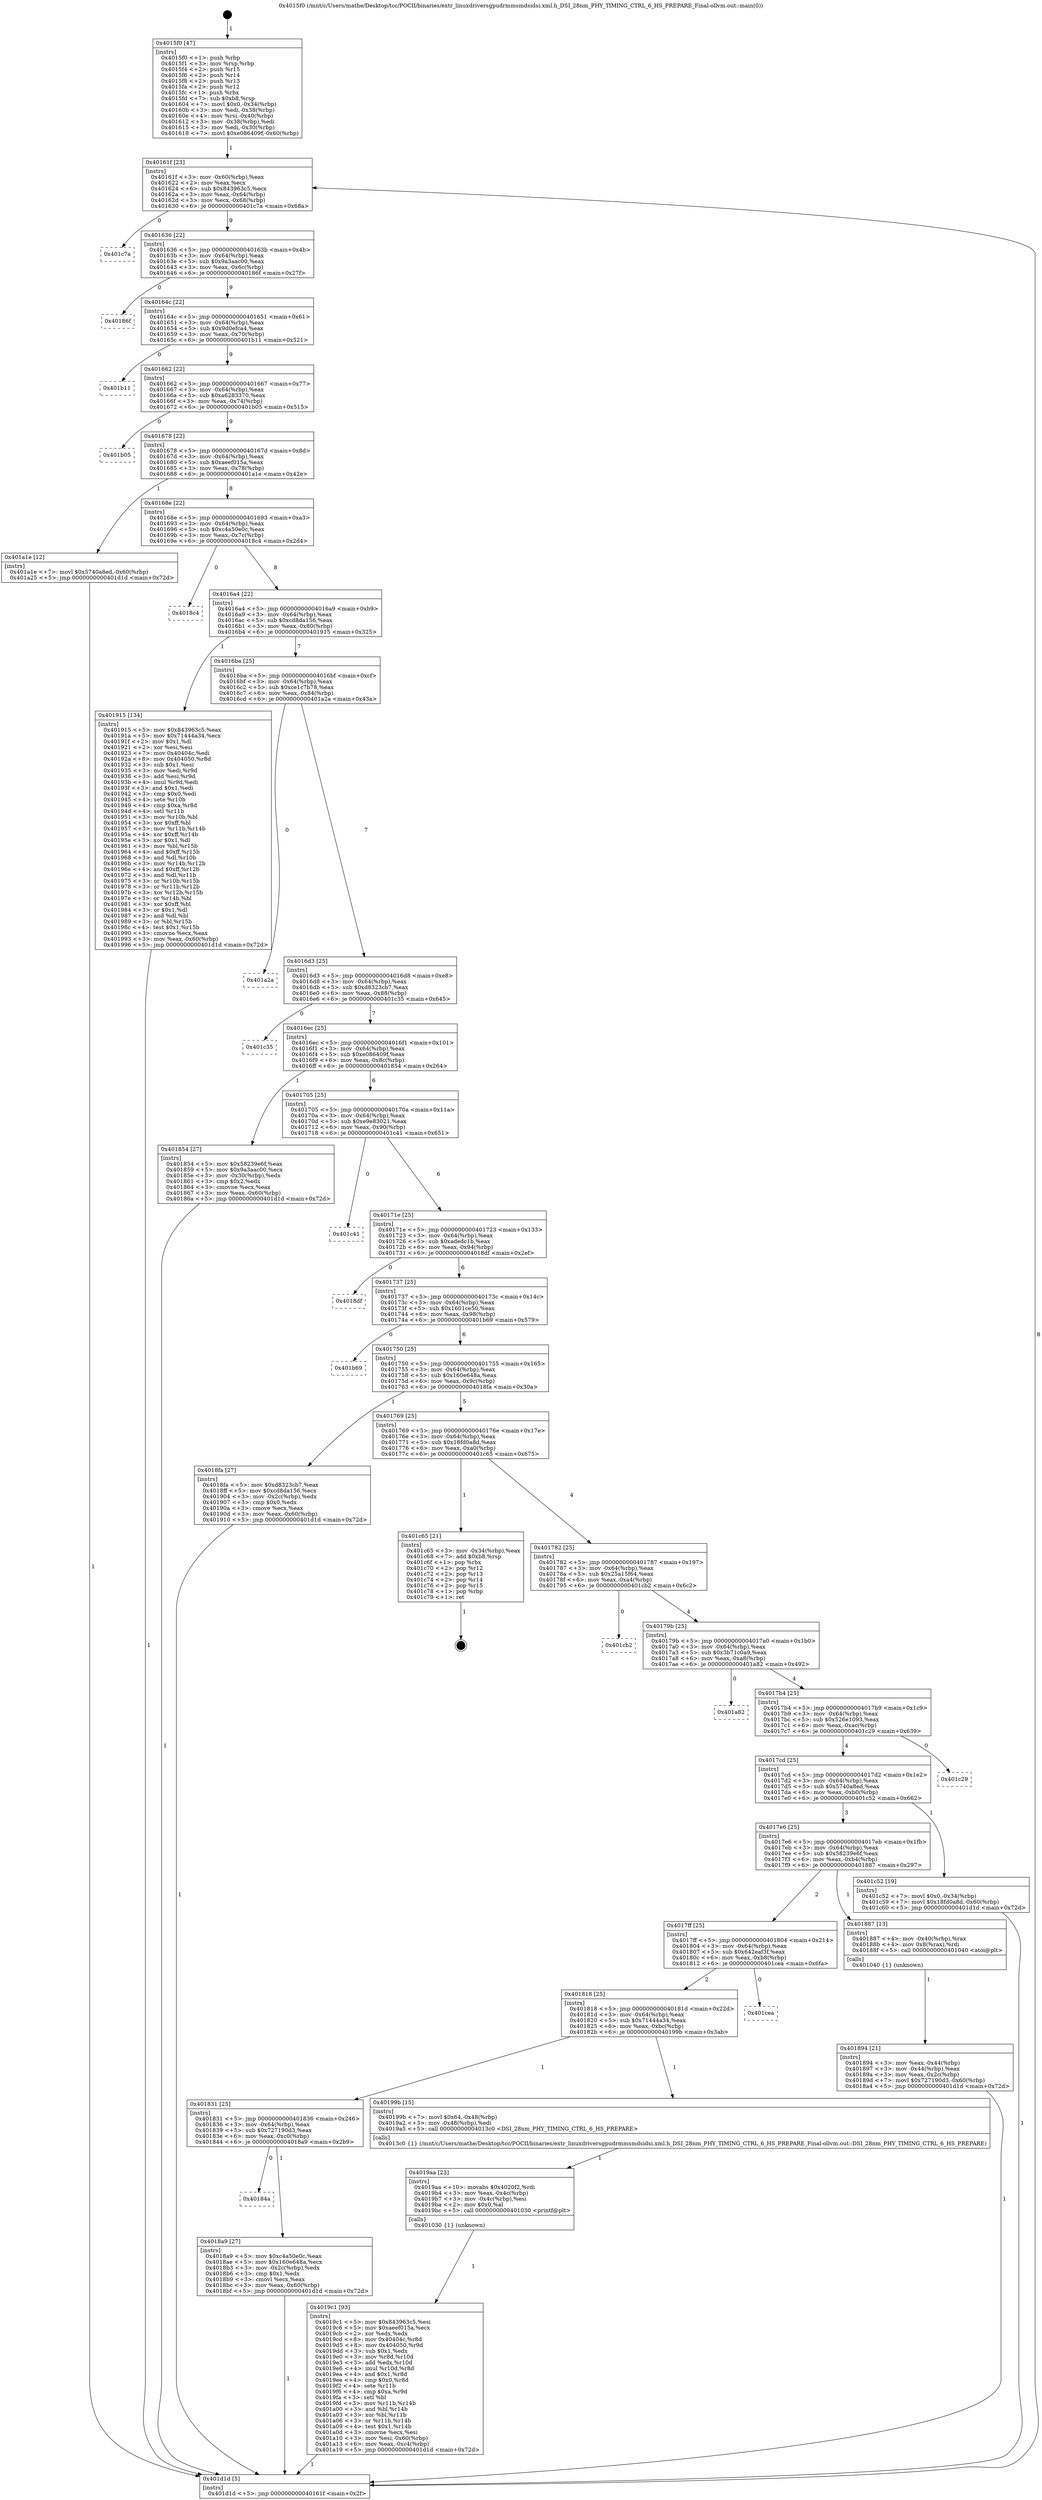 digraph "0x4015f0" {
  label = "0x4015f0 (/mnt/c/Users/mathe/Desktop/tcc/POCII/binaries/extr_linuxdriversgpudrmmsmdsidsi.xml.h_DSI_28nm_PHY_TIMING_CTRL_6_HS_PREPARE_Final-ollvm.out::main(0))"
  labelloc = "t"
  node[shape=record]

  Entry [label="",width=0.3,height=0.3,shape=circle,fillcolor=black,style=filled]
  "0x40161f" [label="{
     0x40161f [23]\l
     | [instrs]\l
     &nbsp;&nbsp;0x40161f \<+3\>: mov -0x60(%rbp),%eax\l
     &nbsp;&nbsp;0x401622 \<+2\>: mov %eax,%ecx\l
     &nbsp;&nbsp;0x401624 \<+6\>: sub $0x843963c5,%ecx\l
     &nbsp;&nbsp;0x40162a \<+3\>: mov %eax,-0x64(%rbp)\l
     &nbsp;&nbsp;0x40162d \<+3\>: mov %ecx,-0x68(%rbp)\l
     &nbsp;&nbsp;0x401630 \<+6\>: je 0000000000401c7a \<main+0x68a\>\l
  }"]
  "0x401c7a" [label="{
     0x401c7a\l
  }", style=dashed]
  "0x401636" [label="{
     0x401636 [22]\l
     | [instrs]\l
     &nbsp;&nbsp;0x401636 \<+5\>: jmp 000000000040163b \<main+0x4b\>\l
     &nbsp;&nbsp;0x40163b \<+3\>: mov -0x64(%rbp),%eax\l
     &nbsp;&nbsp;0x40163e \<+5\>: sub $0x9a3aac00,%eax\l
     &nbsp;&nbsp;0x401643 \<+3\>: mov %eax,-0x6c(%rbp)\l
     &nbsp;&nbsp;0x401646 \<+6\>: je 000000000040186f \<main+0x27f\>\l
  }"]
  Exit [label="",width=0.3,height=0.3,shape=circle,fillcolor=black,style=filled,peripheries=2]
  "0x40186f" [label="{
     0x40186f\l
  }", style=dashed]
  "0x40164c" [label="{
     0x40164c [22]\l
     | [instrs]\l
     &nbsp;&nbsp;0x40164c \<+5\>: jmp 0000000000401651 \<main+0x61\>\l
     &nbsp;&nbsp;0x401651 \<+3\>: mov -0x64(%rbp),%eax\l
     &nbsp;&nbsp;0x401654 \<+5\>: sub $0x9d0efca4,%eax\l
     &nbsp;&nbsp;0x401659 \<+3\>: mov %eax,-0x70(%rbp)\l
     &nbsp;&nbsp;0x40165c \<+6\>: je 0000000000401b11 \<main+0x521\>\l
  }"]
  "0x4019c1" [label="{
     0x4019c1 [93]\l
     | [instrs]\l
     &nbsp;&nbsp;0x4019c1 \<+5\>: mov $0x843963c5,%esi\l
     &nbsp;&nbsp;0x4019c6 \<+5\>: mov $0xaeef015a,%ecx\l
     &nbsp;&nbsp;0x4019cb \<+2\>: xor %edx,%edx\l
     &nbsp;&nbsp;0x4019cd \<+8\>: mov 0x40404c,%r8d\l
     &nbsp;&nbsp;0x4019d5 \<+8\>: mov 0x404050,%r9d\l
     &nbsp;&nbsp;0x4019dd \<+3\>: sub $0x1,%edx\l
     &nbsp;&nbsp;0x4019e0 \<+3\>: mov %r8d,%r10d\l
     &nbsp;&nbsp;0x4019e3 \<+3\>: add %edx,%r10d\l
     &nbsp;&nbsp;0x4019e6 \<+4\>: imul %r10d,%r8d\l
     &nbsp;&nbsp;0x4019ea \<+4\>: and $0x1,%r8d\l
     &nbsp;&nbsp;0x4019ee \<+4\>: cmp $0x0,%r8d\l
     &nbsp;&nbsp;0x4019f2 \<+4\>: sete %r11b\l
     &nbsp;&nbsp;0x4019f6 \<+4\>: cmp $0xa,%r9d\l
     &nbsp;&nbsp;0x4019fa \<+3\>: setl %bl\l
     &nbsp;&nbsp;0x4019fd \<+3\>: mov %r11b,%r14b\l
     &nbsp;&nbsp;0x401a00 \<+3\>: and %bl,%r14b\l
     &nbsp;&nbsp;0x401a03 \<+3\>: xor %bl,%r11b\l
     &nbsp;&nbsp;0x401a06 \<+3\>: or %r11b,%r14b\l
     &nbsp;&nbsp;0x401a09 \<+4\>: test $0x1,%r14b\l
     &nbsp;&nbsp;0x401a0d \<+3\>: cmovne %ecx,%esi\l
     &nbsp;&nbsp;0x401a10 \<+3\>: mov %esi,-0x60(%rbp)\l
     &nbsp;&nbsp;0x401a13 \<+6\>: mov %eax,-0xc4(%rbp)\l
     &nbsp;&nbsp;0x401a19 \<+5\>: jmp 0000000000401d1d \<main+0x72d\>\l
  }"]
  "0x401b11" [label="{
     0x401b11\l
  }", style=dashed]
  "0x401662" [label="{
     0x401662 [22]\l
     | [instrs]\l
     &nbsp;&nbsp;0x401662 \<+5\>: jmp 0000000000401667 \<main+0x77\>\l
     &nbsp;&nbsp;0x401667 \<+3\>: mov -0x64(%rbp),%eax\l
     &nbsp;&nbsp;0x40166a \<+5\>: sub $0xa6283370,%eax\l
     &nbsp;&nbsp;0x40166f \<+3\>: mov %eax,-0x74(%rbp)\l
     &nbsp;&nbsp;0x401672 \<+6\>: je 0000000000401b05 \<main+0x515\>\l
  }"]
  "0x4019aa" [label="{
     0x4019aa [23]\l
     | [instrs]\l
     &nbsp;&nbsp;0x4019aa \<+10\>: movabs $0x4020f2,%rdi\l
     &nbsp;&nbsp;0x4019b4 \<+3\>: mov %eax,-0x4c(%rbp)\l
     &nbsp;&nbsp;0x4019b7 \<+3\>: mov -0x4c(%rbp),%esi\l
     &nbsp;&nbsp;0x4019ba \<+2\>: mov $0x0,%al\l
     &nbsp;&nbsp;0x4019bc \<+5\>: call 0000000000401030 \<printf@plt\>\l
     | [calls]\l
     &nbsp;&nbsp;0x401030 \{1\} (unknown)\l
  }"]
  "0x401b05" [label="{
     0x401b05\l
  }", style=dashed]
  "0x401678" [label="{
     0x401678 [22]\l
     | [instrs]\l
     &nbsp;&nbsp;0x401678 \<+5\>: jmp 000000000040167d \<main+0x8d\>\l
     &nbsp;&nbsp;0x40167d \<+3\>: mov -0x64(%rbp),%eax\l
     &nbsp;&nbsp;0x401680 \<+5\>: sub $0xaeef015a,%eax\l
     &nbsp;&nbsp;0x401685 \<+3\>: mov %eax,-0x78(%rbp)\l
     &nbsp;&nbsp;0x401688 \<+6\>: je 0000000000401a1e \<main+0x42e\>\l
  }"]
  "0x40184a" [label="{
     0x40184a\l
  }", style=dashed]
  "0x401a1e" [label="{
     0x401a1e [12]\l
     | [instrs]\l
     &nbsp;&nbsp;0x401a1e \<+7\>: movl $0x5740a8ed,-0x60(%rbp)\l
     &nbsp;&nbsp;0x401a25 \<+5\>: jmp 0000000000401d1d \<main+0x72d\>\l
  }"]
  "0x40168e" [label="{
     0x40168e [22]\l
     | [instrs]\l
     &nbsp;&nbsp;0x40168e \<+5\>: jmp 0000000000401693 \<main+0xa3\>\l
     &nbsp;&nbsp;0x401693 \<+3\>: mov -0x64(%rbp),%eax\l
     &nbsp;&nbsp;0x401696 \<+5\>: sub $0xc4a50e0c,%eax\l
     &nbsp;&nbsp;0x40169b \<+3\>: mov %eax,-0x7c(%rbp)\l
     &nbsp;&nbsp;0x40169e \<+6\>: je 00000000004018c4 \<main+0x2d4\>\l
  }"]
  "0x4018a9" [label="{
     0x4018a9 [27]\l
     | [instrs]\l
     &nbsp;&nbsp;0x4018a9 \<+5\>: mov $0xc4a50e0c,%eax\l
     &nbsp;&nbsp;0x4018ae \<+5\>: mov $0x160e648a,%ecx\l
     &nbsp;&nbsp;0x4018b3 \<+3\>: mov -0x2c(%rbp),%edx\l
     &nbsp;&nbsp;0x4018b6 \<+3\>: cmp $0x1,%edx\l
     &nbsp;&nbsp;0x4018b9 \<+3\>: cmovl %ecx,%eax\l
     &nbsp;&nbsp;0x4018bc \<+3\>: mov %eax,-0x60(%rbp)\l
     &nbsp;&nbsp;0x4018bf \<+5\>: jmp 0000000000401d1d \<main+0x72d\>\l
  }"]
  "0x4018c4" [label="{
     0x4018c4\l
  }", style=dashed]
  "0x4016a4" [label="{
     0x4016a4 [22]\l
     | [instrs]\l
     &nbsp;&nbsp;0x4016a4 \<+5\>: jmp 00000000004016a9 \<main+0xb9\>\l
     &nbsp;&nbsp;0x4016a9 \<+3\>: mov -0x64(%rbp),%eax\l
     &nbsp;&nbsp;0x4016ac \<+5\>: sub $0xcd8da156,%eax\l
     &nbsp;&nbsp;0x4016b1 \<+3\>: mov %eax,-0x80(%rbp)\l
     &nbsp;&nbsp;0x4016b4 \<+6\>: je 0000000000401915 \<main+0x325\>\l
  }"]
  "0x401831" [label="{
     0x401831 [25]\l
     | [instrs]\l
     &nbsp;&nbsp;0x401831 \<+5\>: jmp 0000000000401836 \<main+0x246\>\l
     &nbsp;&nbsp;0x401836 \<+3\>: mov -0x64(%rbp),%eax\l
     &nbsp;&nbsp;0x401839 \<+5\>: sub $0x727190d3,%eax\l
     &nbsp;&nbsp;0x40183e \<+6\>: mov %eax,-0xc0(%rbp)\l
     &nbsp;&nbsp;0x401844 \<+6\>: je 00000000004018a9 \<main+0x2b9\>\l
  }"]
  "0x401915" [label="{
     0x401915 [134]\l
     | [instrs]\l
     &nbsp;&nbsp;0x401915 \<+5\>: mov $0x843963c5,%eax\l
     &nbsp;&nbsp;0x40191a \<+5\>: mov $0x71444a34,%ecx\l
     &nbsp;&nbsp;0x40191f \<+2\>: mov $0x1,%dl\l
     &nbsp;&nbsp;0x401921 \<+2\>: xor %esi,%esi\l
     &nbsp;&nbsp;0x401923 \<+7\>: mov 0x40404c,%edi\l
     &nbsp;&nbsp;0x40192a \<+8\>: mov 0x404050,%r8d\l
     &nbsp;&nbsp;0x401932 \<+3\>: sub $0x1,%esi\l
     &nbsp;&nbsp;0x401935 \<+3\>: mov %edi,%r9d\l
     &nbsp;&nbsp;0x401938 \<+3\>: add %esi,%r9d\l
     &nbsp;&nbsp;0x40193b \<+4\>: imul %r9d,%edi\l
     &nbsp;&nbsp;0x40193f \<+3\>: and $0x1,%edi\l
     &nbsp;&nbsp;0x401942 \<+3\>: cmp $0x0,%edi\l
     &nbsp;&nbsp;0x401945 \<+4\>: sete %r10b\l
     &nbsp;&nbsp;0x401949 \<+4\>: cmp $0xa,%r8d\l
     &nbsp;&nbsp;0x40194d \<+4\>: setl %r11b\l
     &nbsp;&nbsp;0x401951 \<+3\>: mov %r10b,%bl\l
     &nbsp;&nbsp;0x401954 \<+3\>: xor $0xff,%bl\l
     &nbsp;&nbsp;0x401957 \<+3\>: mov %r11b,%r14b\l
     &nbsp;&nbsp;0x40195a \<+4\>: xor $0xff,%r14b\l
     &nbsp;&nbsp;0x40195e \<+3\>: xor $0x1,%dl\l
     &nbsp;&nbsp;0x401961 \<+3\>: mov %bl,%r15b\l
     &nbsp;&nbsp;0x401964 \<+4\>: and $0xff,%r15b\l
     &nbsp;&nbsp;0x401968 \<+3\>: and %dl,%r10b\l
     &nbsp;&nbsp;0x40196b \<+3\>: mov %r14b,%r12b\l
     &nbsp;&nbsp;0x40196e \<+4\>: and $0xff,%r12b\l
     &nbsp;&nbsp;0x401972 \<+3\>: and %dl,%r11b\l
     &nbsp;&nbsp;0x401975 \<+3\>: or %r10b,%r15b\l
     &nbsp;&nbsp;0x401978 \<+3\>: or %r11b,%r12b\l
     &nbsp;&nbsp;0x40197b \<+3\>: xor %r12b,%r15b\l
     &nbsp;&nbsp;0x40197e \<+3\>: or %r14b,%bl\l
     &nbsp;&nbsp;0x401981 \<+3\>: xor $0xff,%bl\l
     &nbsp;&nbsp;0x401984 \<+3\>: or $0x1,%dl\l
     &nbsp;&nbsp;0x401987 \<+2\>: and %dl,%bl\l
     &nbsp;&nbsp;0x401989 \<+3\>: or %bl,%r15b\l
     &nbsp;&nbsp;0x40198c \<+4\>: test $0x1,%r15b\l
     &nbsp;&nbsp;0x401990 \<+3\>: cmovne %ecx,%eax\l
     &nbsp;&nbsp;0x401993 \<+3\>: mov %eax,-0x60(%rbp)\l
     &nbsp;&nbsp;0x401996 \<+5\>: jmp 0000000000401d1d \<main+0x72d\>\l
  }"]
  "0x4016ba" [label="{
     0x4016ba [25]\l
     | [instrs]\l
     &nbsp;&nbsp;0x4016ba \<+5\>: jmp 00000000004016bf \<main+0xcf\>\l
     &nbsp;&nbsp;0x4016bf \<+3\>: mov -0x64(%rbp),%eax\l
     &nbsp;&nbsp;0x4016c2 \<+5\>: sub $0xce1c7b78,%eax\l
     &nbsp;&nbsp;0x4016c7 \<+6\>: mov %eax,-0x84(%rbp)\l
     &nbsp;&nbsp;0x4016cd \<+6\>: je 0000000000401a2a \<main+0x43a\>\l
  }"]
  "0x40199b" [label="{
     0x40199b [15]\l
     | [instrs]\l
     &nbsp;&nbsp;0x40199b \<+7\>: movl $0x64,-0x48(%rbp)\l
     &nbsp;&nbsp;0x4019a2 \<+3\>: mov -0x48(%rbp),%edi\l
     &nbsp;&nbsp;0x4019a5 \<+5\>: call 00000000004013c0 \<DSI_28nm_PHY_TIMING_CTRL_6_HS_PREPARE\>\l
     | [calls]\l
     &nbsp;&nbsp;0x4013c0 \{1\} (/mnt/c/Users/mathe/Desktop/tcc/POCII/binaries/extr_linuxdriversgpudrmmsmdsidsi.xml.h_DSI_28nm_PHY_TIMING_CTRL_6_HS_PREPARE_Final-ollvm.out::DSI_28nm_PHY_TIMING_CTRL_6_HS_PREPARE)\l
  }"]
  "0x401a2a" [label="{
     0x401a2a\l
  }", style=dashed]
  "0x4016d3" [label="{
     0x4016d3 [25]\l
     | [instrs]\l
     &nbsp;&nbsp;0x4016d3 \<+5\>: jmp 00000000004016d8 \<main+0xe8\>\l
     &nbsp;&nbsp;0x4016d8 \<+3\>: mov -0x64(%rbp),%eax\l
     &nbsp;&nbsp;0x4016db \<+5\>: sub $0xd8323cb7,%eax\l
     &nbsp;&nbsp;0x4016e0 \<+6\>: mov %eax,-0x88(%rbp)\l
     &nbsp;&nbsp;0x4016e6 \<+6\>: je 0000000000401c35 \<main+0x645\>\l
  }"]
  "0x401818" [label="{
     0x401818 [25]\l
     | [instrs]\l
     &nbsp;&nbsp;0x401818 \<+5\>: jmp 000000000040181d \<main+0x22d\>\l
     &nbsp;&nbsp;0x40181d \<+3\>: mov -0x64(%rbp),%eax\l
     &nbsp;&nbsp;0x401820 \<+5\>: sub $0x71444a34,%eax\l
     &nbsp;&nbsp;0x401825 \<+6\>: mov %eax,-0xbc(%rbp)\l
     &nbsp;&nbsp;0x40182b \<+6\>: je 000000000040199b \<main+0x3ab\>\l
  }"]
  "0x401c35" [label="{
     0x401c35\l
  }", style=dashed]
  "0x4016ec" [label="{
     0x4016ec [25]\l
     | [instrs]\l
     &nbsp;&nbsp;0x4016ec \<+5\>: jmp 00000000004016f1 \<main+0x101\>\l
     &nbsp;&nbsp;0x4016f1 \<+3\>: mov -0x64(%rbp),%eax\l
     &nbsp;&nbsp;0x4016f4 \<+5\>: sub $0xe086409f,%eax\l
     &nbsp;&nbsp;0x4016f9 \<+6\>: mov %eax,-0x8c(%rbp)\l
     &nbsp;&nbsp;0x4016ff \<+6\>: je 0000000000401854 \<main+0x264\>\l
  }"]
  "0x401cea" [label="{
     0x401cea\l
  }", style=dashed]
  "0x401854" [label="{
     0x401854 [27]\l
     | [instrs]\l
     &nbsp;&nbsp;0x401854 \<+5\>: mov $0x58239e6f,%eax\l
     &nbsp;&nbsp;0x401859 \<+5\>: mov $0x9a3aac00,%ecx\l
     &nbsp;&nbsp;0x40185e \<+3\>: mov -0x30(%rbp),%edx\l
     &nbsp;&nbsp;0x401861 \<+3\>: cmp $0x2,%edx\l
     &nbsp;&nbsp;0x401864 \<+3\>: cmovne %ecx,%eax\l
     &nbsp;&nbsp;0x401867 \<+3\>: mov %eax,-0x60(%rbp)\l
     &nbsp;&nbsp;0x40186a \<+5\>: jmp 0000000000401d1d \<main+0x72d\>\l
  }"]
  "0x401705" [label="{
     0x401705 [25]\l
     | [instrs]\l
     &nbsp;&nbsp;0x401705 \<+5\>: jmp 000000000040170a \<main+0x11a\>\l
     &nbsp;&nbsp;0x40170a \<+3\>: mov -0x64(%rbp),%eax\l
     &nbsp;&nbsp;0x40170d \<+5\>: sub $0xe9e83021,%eax\l
     &nbsp;&nbsp;0x401712 \<+6\>: mov %eax,-0x90(%rbp)\l
     &nbsp;&nbsp;0x401718 \<+6\>: je 0000000000401c41 \<main+0x651\>\l
  }"]
  "0x401d1d" [label="{
     0x401d1d [5]\l
     | [instrs]\l
     &nbsp;&nbsp;0x401d1d \<+5\>: jmp 000000000040161f \<main+0x2f\>\l
  }"]
  "0x4015f0" [label="{
     0x4015f0 [47]\l
     | [instrs]\l
     &nbsp;&nbsp;0x4015f0 \<+1\>: push %rbp\l
     &nbsp;&nbsp;0x4015f1 \<+3\>: mov %rsp,%rbp\l
     &nbsp;&nbsp;0x4015f4 \<+2\>: push %r15\l
     &nbsp;&nbsp;0x4015f6 \<+2\>: push %r14\l
     &nbsp;&nbsp;0x4015f8 \<+2\>: push %r13\l
     &nbsp;&nbsp;0x4015fa \<+2\>: push %r12\l
     &nbsp;&nbsp;0x4015fc \<+1\>: push %rbx\l
     &nbsp;&nbsp;0x4015fd \<+7\>: sub $0xb8,%rsp\l
     &nbsp;&nbsp;0x401604 \<+7\>: movl $0x0,-0x34(%rbp)\l
     &nbsp;&nbsp;0x40160b \<+3\>: mov %edi,-0x38(%rbp)\l
     &nbsp;&nbsp;0x40160e \<+4\>: mov %rsi,-0x40(%rbp)\l
     &nbsp;&nbsp;0x401612 \<+3\>: mov -0x38(%rbp),%edi\l
     &nbsp;&nbsp;0x401615 \<+3\>: mov %edi,-0x30(%rbp)\l
     &nbsp;&nbsp;0x401618 \<+7\>: movl $0xe086409f,-0x60(%rbp)\l
  }"]
  "0x401894" [label="{
     0x401894 [21]\l
     | [instrs]\l
     &nbsp;&nbsp;0x401894 \<+3\>: mov %eax,-0x44(%rbp)\l
     &nbsp;&nbsp;0x401897 \<+3\>: mov -0x44(%rbp),%eax\l
     &nbsp;&nbsp;0x40189a \<+3\>: mov %eax,-0x2c(%rbp)\l
     &nbsp;&nbsp;0x40189d \<+7\>: movl $0x727190d3,-0x60(%rbp)\l
     &nbsp;&nbsp;0x4018a4 \<+5\>: jmp 0000000000401d1d \<main+0x72d\>\l
  }"]
  "0x401c41" [label="{
     0x401c41\l
  }", style=dashed]
  "0x40171e" [label="{
     0x40171e [25]\l
     | [instrs]\l
     &nbsp;&nbsp;0x40171e \<+5\>: jmp 0000000000401723 \<main+0x133\>\l
     &nbsp;&nbsp;0x401723 \<+3\>: mov -0x64(%rbp),%eax\l
     &nbsp;&nbsp;0x401726 \<+5\>: sub $0xadedc1b,%eax\l
     &nbsp;&nbsp;0x40172b \<+6\>: mov %eax,-0x94(%rbp)\l
     &nbsp;&nbsp;0x401731 \<+6\>: je 00000000004018df \<main+0x2ef\>\l
  }"]
  "0x4017ff" [label="{
     0x4017ff [25]\l
     | [instrs]\l
     &nbsp;&nbsp;0x4017ff \<+5\>: jmp 0000000000401804 \<main+0x214\>\l
     &nbsp;&nbsp;0x401804 \<+3\>: mov -0x64(%rbp),%eax\l
     &nbsp;&nbsp;0x401807 \<+5\>: sub $0x642eaf3f,%eax\l
     &nbsp;&nbsp;0x40180c \<+6\>: mov %eax,-0xb8(%rbp)\l
     &nbsp;&nbsp;0x401812 \<+6\>: je 0000000000401cea \<main+0x6fa\>\l
  }"]
  "0x4018df" [label="{
     0x4018df\l
  }", style=dashed]
  "0x401737" [label="{
     0x401737 [25]\l
     | [instrs]\l
     &nbsp;&nbsp;0x401737 \<+5\>: jmp 000000000040173c \<main+0x14c\>\l
     &nbsp;&nbsp;0x40173c \<+3\>: mov -0x64(%rbp),%eax\l
     &nbsp;&nbsp;0x40173f \<+5\>: sub $0x1601ce50,%eax\l
     &nbsp;&nbsp;0x401744 \<+6\>: mov %eax,-0x98(%rbp)\l
     &nbsp;&nbsp;0x40174a \<+6\>: je 0000000000401b69 \<main+0x579\>\l
  }"]
  "0x401887" [label="{
     0x401887 [13]\l
     | [instrs]\l
     &nbsp;&nbsp;0x401887 \<+4\>: mov -0x40(%rbp),%rax\l
     &nbsp;&nbsp;0x40188b \<+4\>: mov 0x8(%rax),%rdi\l
     &nbsp;&nbsp;0x40188f \<+5\>: call 0000000000401040 \<atoi@plt\>\l
     | [calls]\l
     &nbsp;&nbsp;0x401040 \{1\} (unknown)\l
  }"]
  "0x401b69" [label="{
     0x401b69\l
  }", style=dashed]
  "0x401750" [label="{
     0x401750 [25]\l
     | [instrs]\l
     &nbsp;&nbsp;0x401750 \<+5\>: jmp 0000000000401755 \<main+0x165\>\l
     &nbsp;&nbsp;0x401755 \<+3\>: mov -0x64(%rbp),%eax\l
     &nbsp;&nbsp;0x401758 \<+5\>: sub $0x160e648a,%eax\l
     &nbsp;&nbsp;0x40175d \<+6\>: mov %eax,-0x9c(%rbp)\l
     &nbsp;&nbsp;0x401763 \<+6\>: je 00000000004018fa \<main+0x30a\>\l
  }"]
  "0x4017e6" [label="{
     0x4017e6 [25]\l
     | [instrs]\l
     &nbsp;&nbsp;0x4017e6 \<+5\>: jmp 00000000004017eb \<main+0x1fb\>\l
     &nbsp;&nbsp;0x4017eb \<+3\>: mov -0x64(%rbp),%eax\l
     &nbsp;&nbsp;0x4017ee \<+5\>: sub $0x58239e6f,%eax\l
     &nbsp;&nbsp;0x4017f3 \<+6\>: mov %eax,-0xb4(%rbp)\l
     &nbsp;&nbsp;0x4017f9 \<+6\>: je 0000000000401887 \<main+0x297\>\l
  }"]
  "0x4018fa" [label="{
     0x4018fa [27]\l
     | [instrs]\l
     &nbsp;&nbsp;0x4018fa \<+5\>: mov $0xd8323cb7,%eax\l
     &nbsp;&nbsp;0x4018ff \<+5\>: mov $0xcd8da156,%ecx\l
     &nbsp;&nbsp;0x401904 \<+3\>: mov -0x2c(%rbp),%edx\l
     &nbsp;&nbsp;0x401907 \<+3\>: cmp $0x0,%edx\l
     &nbsp;&nbsp;0x40190a \<+3\>: cmove %ecx,%eax\l
     &nbsp;&nbsp;0x40190d \<+3\>: mov %eax,-0x60(%rbp)\l
     &nbsp;&nbsp;0x401910 \<+5\>: jmp 0000000000401d1d \<main+0x72d\>\l
  }"]
  "0x401769" [label="{
     0x401769 [25]\l
     | [instrs]\l
     &nbsp;&nbsp;0x401769 \<+5\>: jmp 000000000040176e \<main+0x17e\>\l
     &nbsp;&nbsp;0x40176e \<+3\>: mov -0x64(%rbp),%eax\l
     &nbsp;&nbsp;0x401771 \<+5\>: sub $0x18fd0a8d,%eax\l
     &nbsp;&nbsp;0x401776 \<+6\>: mov %eax,-0xa0(%rbp)\l
     &nbsp;&nbsp;0x40177c \<+6\>: je 0000000000401c65 \<main+0x675\>\l
  }"]
  "0x401c52" [label="{
     0x401c52 [19]\l
     | [instrs]\l
     &nbsp;&nbsp;0x401c52 \<+7\>: movl $0x0,-0x34(%rbp)\l
     &nbsp;&nbsp;0x401c59 \<+7\>: movl $0x18fd0a8d,-0x60(%rbp)\l
     &nbsp;&nbsp;0x401c60 \<+5\>: jmp 0000000000401d1d \<main+0x72d\>\l
  }"]
  "0x401c65" [label="{
     0x401c65 [21]\l
     | [instrs]\l
     &nbsp;&nbsp;0x401c65 \<+3\>: mov -0x34(%rbp),%eax\l
     &nbsp;&nbsp;0x401c68 \<+7\>: add $0xb8,%rsp\l
     &nbsp;&nbsp;0x401c6f \<+1\>: pop %rbx\l
     &nbsp;&nbsp;0x401c70 \<+2\>: pop %r12\l
     &nbsp;&nbsp;0x401c72 \<+2\>: pop %r13\l
     &nbsp;&nbsp;0x401c74 \<+2\>: pop %r14\l
     &nbsp;&nbsp;0x401c76 \<+2\>: pop %r15\l
     &nbsp;&nbsp;0x401c78 \<+1\>: pop %rbp\l
     &nbsp;&nbsp;0x401c79 \<+1\>: ret\l
  }"]
  "0x401782" [label="{
     0x401782 [25]\l
     | [instrs]\l
     &nbsp;&nbsp;0x401782 \<+5\>: jmp 0000000000401787 \<main+0x197\>\l
     &nbsp;&nbsp;0x401787 \<+3\>: mov -0x64(%rbp),%eax\l
     &nbsp;&nbsp;0x40178a \<+5\>: sub $0x25a15f64,%eax\l
     &nbsp;&nbsp;0x40178f \<+6\>: mov %eax,-0xa4(%rbp)\l
     &nbsp;&nbsp;0x401795 \<+6\>: je 0000000000401cb2 \<main+0x6c2\>\l
  }"]
  "0x4017cd" [label="{
     0x4017cd [25]\l
     | [instrs]\l
     &nbsp;&nbsp;0x4017cd \<+5\>: jmp 00000000004017d2 \<main+0x1e2\>\l
     &nbsp;&nbsp;0x4017d2 \<+3\>: mov -0x64(%rbp),%eax\l
     &nbsp;&nbsp;0x4017d5 \<+5\>: sub $0x5740a8ed,%eax\l
     &nbsp;&nbsp;0x4017da \<+6\>: mov %eax,-0xb0(%rbp)\l
     &nbsp;&nbsp;0x4017e0 \<+6\>: je 0000000000401c52 \<main+0x662\>\l
  }"]
  "0x401cb2" [label="{
     0x401cb2\l
  }", style=dashed]
  "0x40179b" [label="{
     0x40179b [25]\l
     | [instrs]\l
     &nbsp;&nbsp;0x40179b \<+5\>: jmp 00000000004017a0 \<main+0x1b0\>\l
     &nbsp;&nbsp;0x4017a0 \<+3\>: mov -0x64(%rbp),%eax\l
     &nbsp;&nbsp;0x4017a3 \<+5\>: sub $0x3b71c0a9,%eax\l
     &nbsp;&nbsp;0x4017a8 \<+6\>: mov %eax,-0xa8(%rbp)\l
     &nbsp;&nbsp;0x4017ae \<+6\>: je 0000000000401a82 \<main+0x492\>\l
  }"]
  "0x401c29" [label="{
     0x401c29\l
  }", style=dashed]
  "0x401a82" [label="{
     0x401a82\l
  }", style=dashed]
  "0x4017b4" [label="{
     0x4017b4 [25]\l
     | [instrs]\l
     &nbsp;&nbsp;0x4017b4 \<+5\>: jmp 00000000004017b9 \<main+0x1c9\>\l
     &nbsp;&nbsp;0x4017b9 \<+3\>: mov -0x64(%rbp),%eax\l
     &nbsp;&nbsp;0x4017bc \<+5\>: sub $0x526e1093,%eax\l
     &nbsp;&nbsp;0x4017c1 \<+6\>: mov %eax,-0xac(%rbp)\l
     &nbsp;&nbsp;0x4017c7 \<+6\>: je 0000000000401c29 \<main+0x639\>\l
  }"]
  Entry -> "0x4015f0" [label=" 1"]
  "0x40161f" -> "0x401c7a" [label=" 0"]
  "0x40161f" -> "0x401636" [label=" 9"]
  "0x401c65" -> Exit [label=" 1"]
  "0x401636" -> "0x40186f" [label=" 0"]
  "0x401636" -> "0x40164c" [label=" 9"]
  "0x401c52" -> "0x401d1d" [label=" 1"]
  "0x40164c" -> "0x401b11" [label=" 0"]
  "0x40164c" -> "0x401662" [label=" 9"]
  "0x401a1e" -> "0x401d1d" [label=" 1"]
  "0x401662" -> "0x401b05" [label=" 0"]
  "0x401662" -> "0x401678" [label=" 9"]
  "0x4019c1" -> "0x401d1d" [label=" 1"]
  "0x401678" -> "0x401a1e" [label=" 1"]
  "0x401678" -> "0x40168e" [label=" 8"]
  "0x4019aa" -> "0x4019c1" [label=" 1"]
  "0x40168e" -> "0x4018c4" [label=" 0"]
  "0x40168e" -> "0x4016a4" [label=" 8"]
  "0x40199b" -> "0x4019aa" [label=" 1"]
  "0x4016a4" -> "0x401915" [label=" 1"]
  "0x4016a4" -> "0x4016ba" [label=" 7"]
  "0x4018fa" -> "0x401d1d" [label=" 1"]
  "0x4016ba" -> "0x401a2a" [label=" 0"]
  "0x4016ba" -> "0x4016d3" [label=" 7"]
  "0x4018a9" -> "0x401d1d" [label=" 1"]
  "0x4016d3" -> "0x401c35" [label=" 0"]
  "0x4016d3" -> "0x4016ec" [label=" 7"]
  "0x401831" -> "0x4018a9" [label=" 1"]
  "0x4016ec" -> "0x401854" [label=" 1"]
  "0x4016ec" -> "0x401705" [label=" 6"]
  "0x401854" -> "0x401d1d" [label=" 1"]
  "0x4015f0" -> "0x40161f" [label=" 1"]
  "0x401d1d" -> "0x40161f" [label=" 8"]
  "0x401915" -> "0x401d1d" [label=" 1"]
  "0x401705" -> "0x401c41" [label=" 0"]
  "0x401705" -> "0x40171e" [label=" 6"]
  "0x401818" -> "0x40199b" [label=" 1"]
  "0x40171e" -> "0x4018df" [label=" 0"]
  "0x40171e" -> "0x401737" [label=" 6"]
  "0x401831" -> "0x40184a" [label=" 0"]
  "0x401737" -> "0x401b69" [label=" 0"]
  "0x401737" -> "0x401750" [label=" 6"]
  "0x4017ff" -> "0x401818" [label=" 2"]
  "0x401750" -> "0x4018fa" [label=" 1"]
  "0x401750" -> "0x401769" [label=" 5"]
  "0x401818" -> "0x401831" [label=" 1"]
  "0x401769" -> "0x401c65" [label=" 1"]
  "0x401769" -> "0x401782" [label=" 4"]
  "0x401894" -> "0x401d1d" [label=" 1"]
  "0x401782" -> "0x401cb2" [label=" 0"]
  "0x401782" -> "0x40179b" [label=" 4"]
  "0x4017e6" -> "0x4017ff" [label=" 2"]
  "0x40179b" -> "0x401a82" [label=" 0"]
  "0x40179b" -> "0x4017b4" [label=" 4"]
  "0x4017e6" -> "0x401887" [label=" 1"]
  "0x4017b4" -> "0x401c29" [label=" 0"]
  "0x4017b4" -> "0x4017cd" [label=" 4"]
  "0x401887" -> "0x401894" [label=" 1"]
  "0x4017cd" -> "0x401c52" [label=" 1"]
  "0x4017cd" -> "0x4017e6" [label=" 3"]
  "0x4017ff" -> "0x401cea" [label=" 0"]
}

